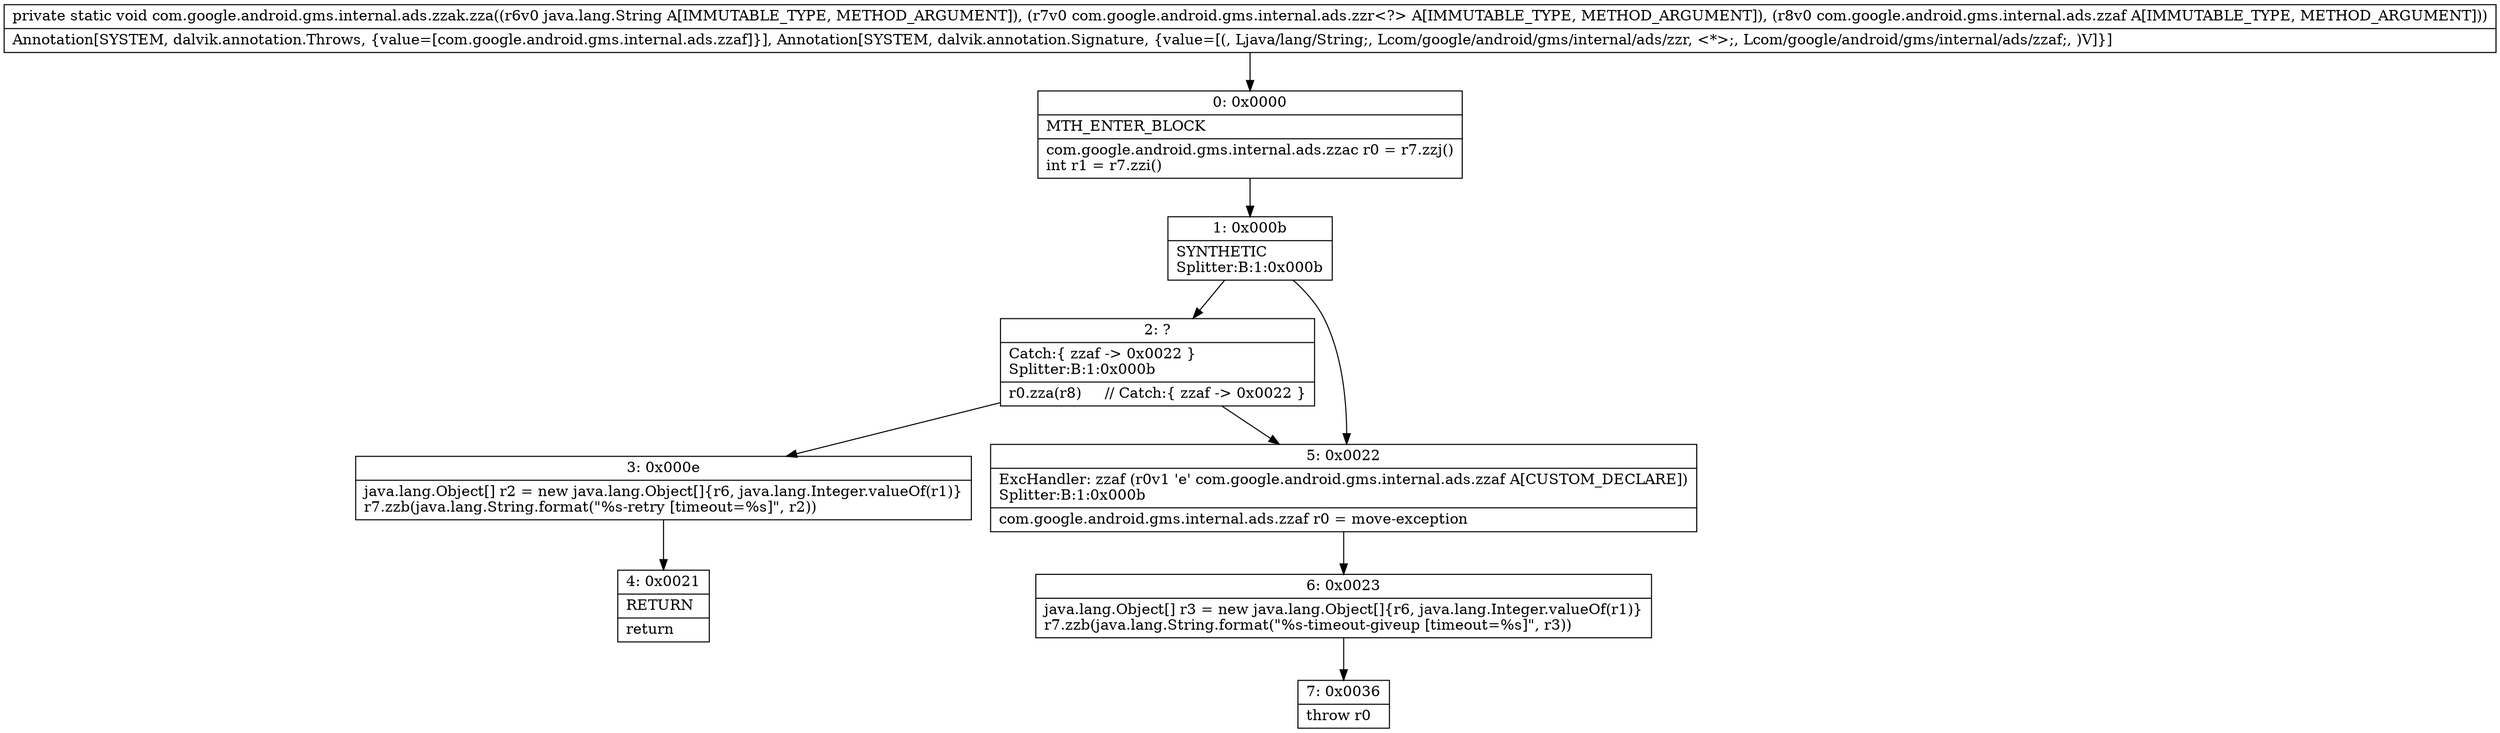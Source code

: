 digraph "CFG forcom.google.android.gms.internal.ads.zzak.zza(Ljava\/lang\/String;Lcom\/google\/android\/gms\/internal\/ads\/zzr;Lcom\/google\/android\/gms\/internal\/ads\/zzaf;)V" {
Node_0 [shape=record,label="{0\:\ 0x0000|MTH_ENTER_BLOCK\l|com.google.android.gms.internal.ads.zzac r0 = r7.zzj()\lint r1 = r7.zzi()\l}"];
Node_1 [shape=record,label="{1\:\ 0x000b|SYNTHETIC\lSplitter:B:1:0x000b\l}"];
Node_2 [shape=record,label="{2\:\ ?|Catch:\{ zzaf \-\> 0x0022 \}\lSplitter:B:1:0x000b\l|r0.zza(r8)     \/\/ Catch:\{ zzaf \-\> 0x0022 \}\l}"];
Node_3 [shape=record,label="{3\:\ 0x000e|java.lang.Object[] r2 = new java.lang.Object[]\{r6, java.lang.Integer.valueOf(r1)\}\lr7.zzb(java.lang.String.format(\"%s\-retry [timeout=%s]\", r2))\l}"];
Node_4 [shape=record,label="{4\:\ 0x0021|RETURN\l|return\l}"];
Node_5 [shape=record,label="{5\:\ 0x0022|ExcHandler: zzaf (r0v1 'e' com.google.android.gms.internal.ads.zzaf A[CUSTOM_DECLARE])\lSplitter:B:1:0x000b\l|com.google.android.gms.internal.ads.zzaf r0 = move\-exception\l}"];
Node_6 [shape=record,label="{6\:\ 0x0023|java.lang.Object[] r3 = new java.lang.Object[]\{r6, java.lang.Integer.valueOf(r1)\}\lr7.zzb(java.lang.String.format(\"%s\-timeout\-giveup [timeout=%s]\", r3))\l}"];
Node_7 [shape=record,label="{7\:\ 0x0036|throw r0\l}"];
MethodNode[shape=record,label="{private static void com.google.android.gms.internal.ads.zzak.zza((r6v0 java.lang.String A[IMMUTABLE_TYPE, METHOD_ARGUMENT]), (r7v0 com.google.android.gms.internal.ads.zzr\<?\> A[IMMUTABLE_TYPE, METHOD_ARGUMENT]), (r8v0 com.google.android.gms.internal.ads.zzaf A[IMMUTABLE_TYPE, METHOD_ARGUMENT]))  | Annotation[SYSTEM, dalvik.annotation.Throws, \{value=[com.google.android.gms.internal.ads.zzaf]\}], Annotation[SYSTEM, dalvik.annotation.Signature, \{value=[(, Ljava\/lang\/String;, Lcom\/google\/android\/gms\/internal\/ads\/zzr, \<*\>;, Lcom\/google\/android\/gms\/internal\/ads\/zzaf;, )V]\}]\l}"];
MethodNode -> Node_0;
Node_0 -> Node_1;
Node_1 -> Node_2;
Node_1 -> Node_5;
Node_2 -> Node_3;
Node_2 -> Node_5;
Node_3 -> Node_4;
Node_5 -> Node_6;
Node_6 -> Node_7;
}

